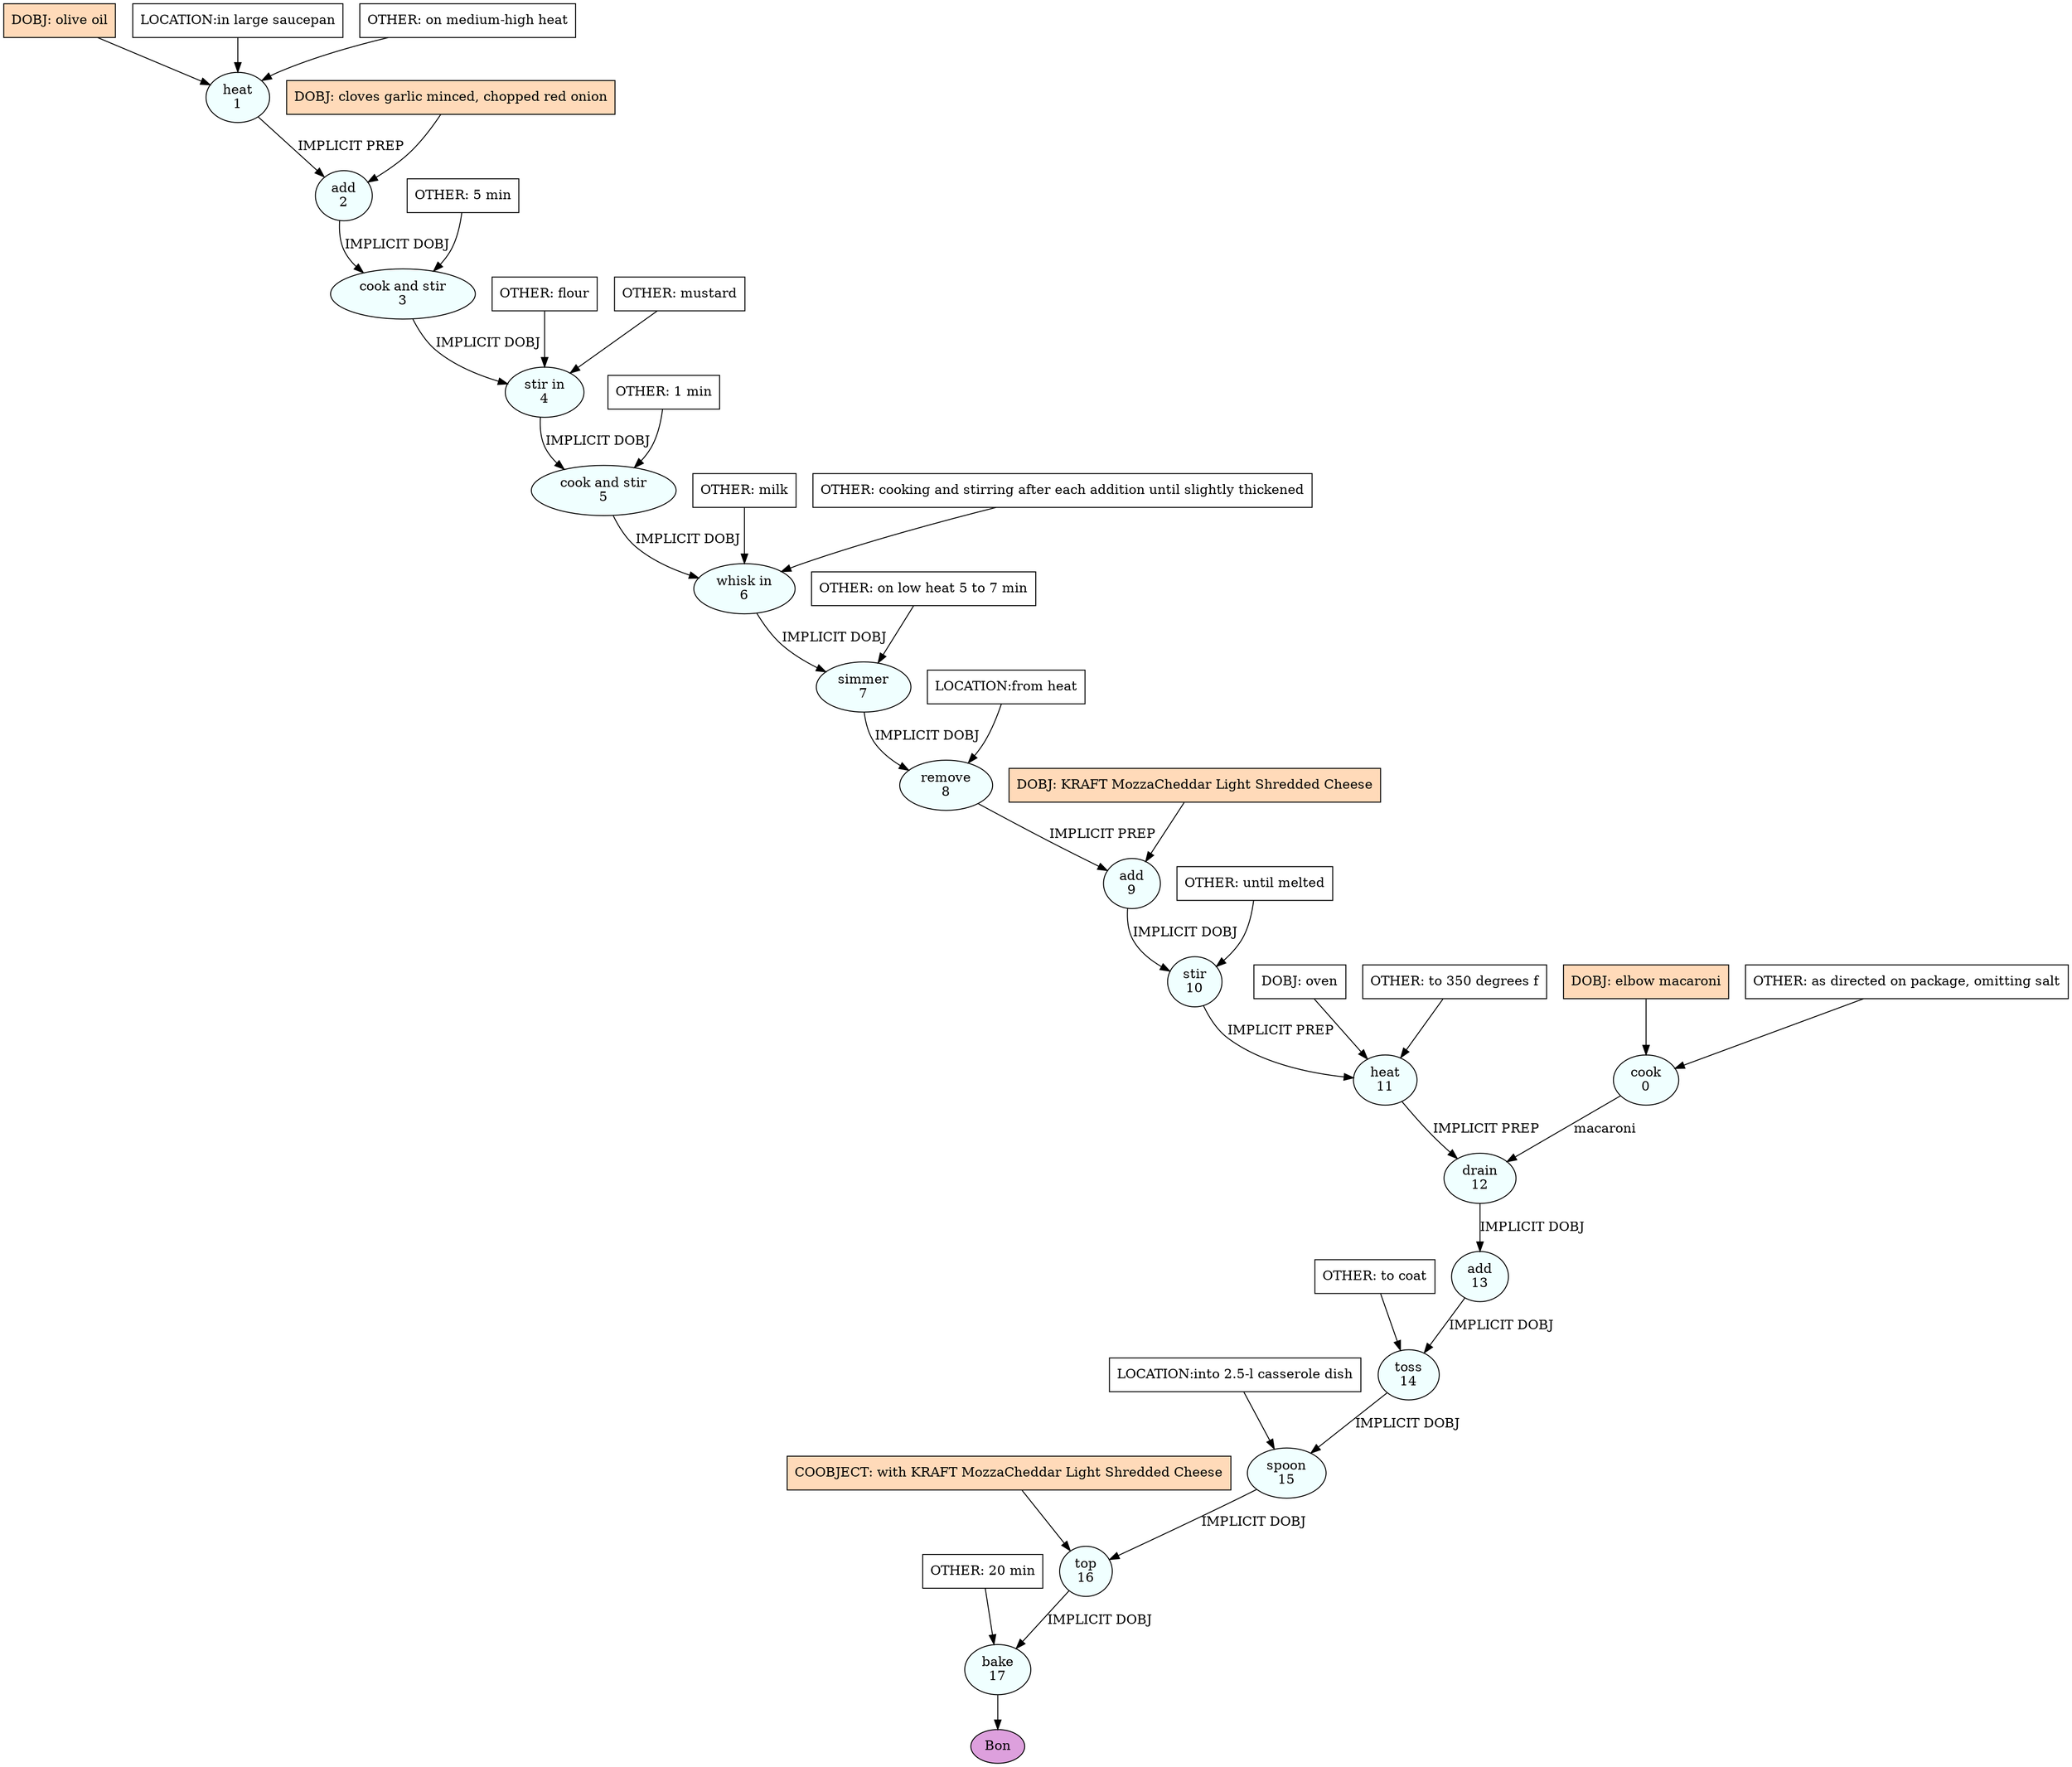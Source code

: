 digraph recipe {
E0[label="cook
0", shape=oval, style=filled, fillcolor=azure]
E1[label="heat
1", shape=oval, style=filled, fillcolor=azure]
E2[label="add
2", shape=oval, style=filled, fillcolor=azure]
E3[label="cook and stir
3", shape=oval, style=filled, fillcolor=azure]
E4[label="stir in
4", shape=oval, style=filled, fillcolor=azure]
E5[label="cook and stir
5", shape=oval, style=filled, fillcolor=azure]
E6[label="whisk in
6", shape=oval, style=filled, fillcolor=azure]
E7[label="simmer
7", shape=oval, style=filled, fillcolor=azure]
E8[label="remove
8", shape=oval, style=filled, fillcolor=azure]
E9[label="add
9", shape=oval, style=filled, fillcolor=azure]
E10[label="stir
10", shape=oval, style=filled, fillcolor=azure]
E11[label="heat
11", shape=oval, style=filled, fillcolor=azure]
E12[label="drain
12", shape=oval, style=filled, fillcolor=azure]
E13[label="add
13", shape=oval, style=filled, fillcolor=azure]
E14[label="toss
14", shape=oval, style=filled, fillcolor=azure]
E15[label="spoon
15", shape=oval, style=filled, fillcolor=azure]
E16[label="top
16", shape=oval, style=filled, fillcolor=azure]
E17[label="bake
17", shape=oval, style=filled, fillcolor=azure]
D0[label="DOBJ: elbow macaroni", shape=box, style=filled, fillcolor=peachpuff]
D0 -> E0
O0_0[label="OTHER: as directed on package, omitting salt", shape=box, style=filled, fillcolor=white]
O0_0 -> E0
D1[label="DOBJ: olive oil", shape=box, style=filled, fillcolor=peachpuff]
D1 -> E1
P1_0[label="LOCATION:in large saucepan", shape=box, style=filled, fillcolor=white]
P1_0 -> E1
O1_0[label="OTHER: on medium-high heat", shape=box, style=filled, fillcolor=white]
O1_0 -> E1
D2_ing[label="DOBJ: cloves garlic minced, chopped red onion", shape=box, style=filled, fillcolor=peachpuff]
D2_ing -> E2
E1 -> E2 [label="IMPLICIT PREP"]
E2 -> E3 [label="IMPLICIT DOBJ"]
O3_0_0[label="OTHER: 5 min", shape=box, style=filled, fillcolor=white]
O3_0_0 -> E3
E3 -> E4 [label="IMPLICIT DOBJ"]
O4_0_0[label="OTHER: flour", shape=box, style=filled, fillcolor=white]
O4_0_0 -> E4
O4_1_0[label="OTHER: mustard", shape=box, style=filled, fillcolor=white]
O4_1_0 -> E4
E4 -> E5 [label="IMPLICIT DOBJ"]
O5_0_0[label="OTHER: 1 min", shape=box, style=filled, fillcolor=white]
O5_0_0 -> E5
E5 -> E6 [label="IMPLICIT DOBJ"]
O6_0_0[label="OTHER: milk", shape=box, style=filled, fillcolor=white]
O6_0_0 -> E6
O6_1_0[label="OTHER: cooking and stirring after each addition until slightly thickened", shape=box, style=filled, fillcolor=white]
O6_1_0 -> E6
E6 -> E7 [label="IMPLICIT DOBJ"]
O7_0_0[label="OTHER: on low heat 5 to 7 min", shape=box, style=filled, fillcolor=white]
O7_0_0 -> E7
E7 -> E8 [label="IMPLICIT DOBJ"]
P8_0_0[label="LOCATION:from heat", shape=box, style=filled, fillcolor=white]
P8_0_0 -> E8
D9_ing[label="DOBJ: KRAFT MozzaCheddar Light Shredded Cheese", shape=box, style=filled, fillcolor=peachpuff]
D9_ing -> E9
E8 -> E9 [label="IMPLICIT PREP"]
E9 -> E10 [label="IMPLICIT DOBJ"]
O10_0_0[label="OTHER: until melted", shape=box, style=filled, fillcolor=white]
O10_0_0 -> E10
D11_0[label="DOBJ: oven", shape=box, style=filled, fillcolor=white]
D11_0 -> E11
E10 -> E11 [label="IMPLICIT PREP"]
O11_0_0[label="OTHER: to 350 degrees f", shape=box, style=filled, fillcolor=white]
O11_0_0 -> E11
E0 -> E12 [label="macaroni"]
E11 -> E12 [label="IMPLICIT PREP"]
E12 -> E13 [label="IMPLICIT DOBJ"]
E13 -> E14 [label="IMPLICIT DOBJ"]
O14_0_0[label="OTHER: to coat", shape=box, style=filled, fillcolor=white]
O14_0_0 -> E14
E14 -> E15 [label="IMPLICIT DOBJ"]
P15_0_0[label="LOCATION:into 2.5-l casserole dish", shape=box, style=filled, fillcolor=white]
P15_0_0 -> E15
E15 -> E16 [label="IMPLICIT DOBJ"]
P16_0_ing[label="COOBJECT: with KRAFT MozzaCheddar Light Shredded Cheese", shape=box, style=filled, fillcolor=peachpuff]
P16_0_ing -> E16
E16 -> E17 [label="IMPLICIT DOBJ"]
O17_0_0[label="OTHER: 20 min", shape=box, style=filled, fillcolor=white]
O17_0_0 -> E17
EOR[label="Bon", shape=oval, style=filled, fillcolor=plum]
E17 -> EOR
}
